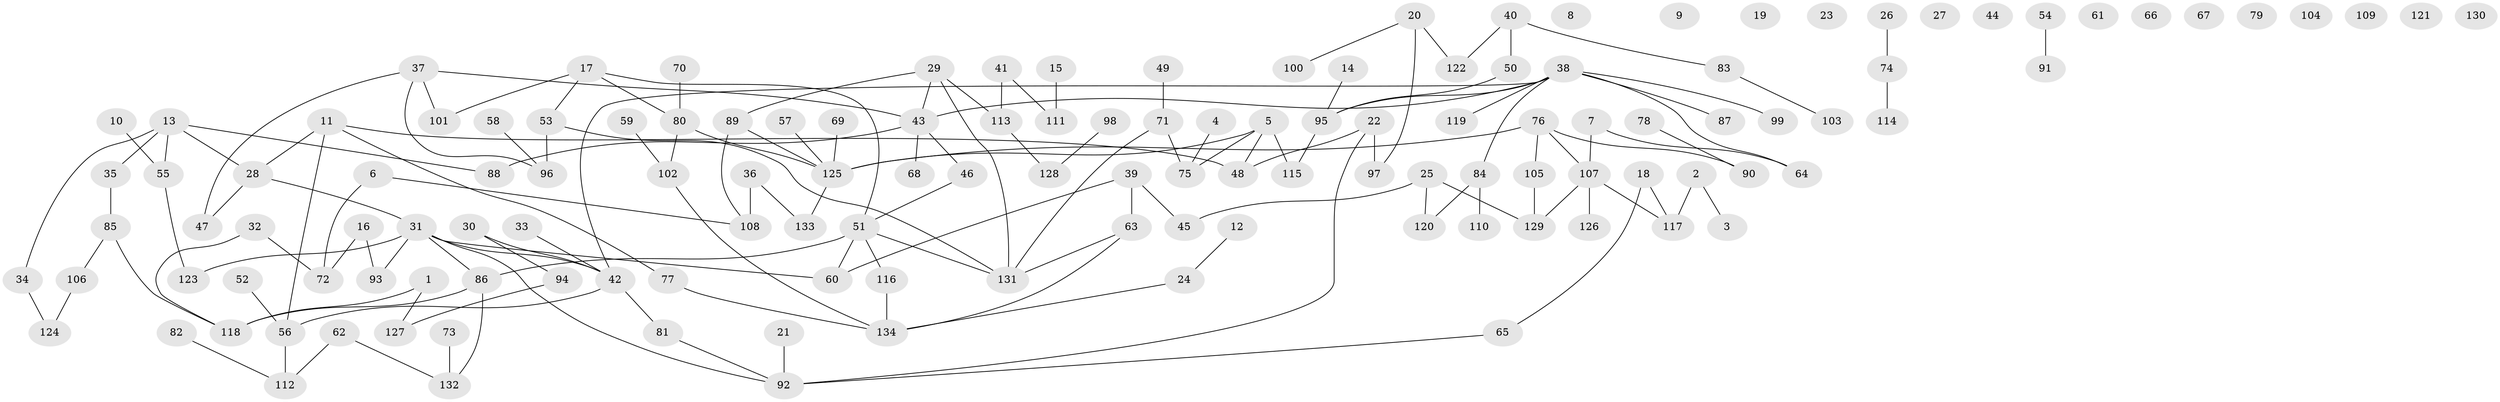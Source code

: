 // Generated by graph-tools (version 1.1) at 2025/12/03/09/25 04:12:54]
// undirected, 134 vertices, 150 edges
graph export_dot {
graph [start="1"]
  node [color=gray90,style=filled];
  1;
  2;
  3;
  4;
  5;
  6;
  7;
  8;
  9;
  10;
  11;
  12;
  13;
  14;
  15;
  16;
  17;
  18;
  19;
  20;
  21;
  22;
  23;
  24;
  25;
  26;
  27;
  28;
  29;
  30;
  31;
  32;
  33;
  34;
  35;
  36;
  37;
  38;
  39;
  40;
  41;
  42;
  43;
  44;
  45;
  46;
  47;
  48;
  49;
  50;
  51;
  52;
  53;
  54;
  55;
  56;
  57;
  58;
  59;
  60;
  61;
  62;
  63;
  64;
  65;
  66;
  67;
  68;
  69;
  70;
  71;
  72;
  73;
  74;
  75;
  76;
  77;
  78;
  79;
  80;
  81;
  82;
  83;
  84;
  85;
  86;
  87;
  88;
  89;
  90;
  91;
  92;
  93;
  94;
  95;
  96;
  97;
  98;
  99;
  100;
  101;
  102;
  103;
  104;
  105;
  106;
  107;
  108;
  109;
  110;
  111;
  112;
  113;
  114;
  115;
  116;
  117;
  118;
  119;
  120;
  121;
  122;
  123;
  124;
  125;
  126;
  127;
  128;
  129;
  130;
  131;
  132;
  133;
  134;
  1 -- 118;
  1 -- 127;
  2 -- 3;
  2 -- 117;
  4 -- 75;
  5 -- 48;
  5 -- 75;
  5 -- 115;
  5 -- 125;
  6 -- 72;
  6 -- 108;
  7 -- 64;
  7 -- 107;
  10 -- 55;
  11 -- 28;
  11 -- 48;
  11 -- 56;
  11 -- 77;
  12 -- 24;
  13 -- 28;
  13 -- 34;
  13 -- 35;
  13 -- 55;
  13 -- 88;
  14 -- 95;
  15 -- 111;
  16 -- 72;
  16 -- 93;
  17 -- 51;
  17 -- 53;
  17 -- 80;
  17 -- 101;
  18 -- 65;
  18 -- 117;
  20 -- 97;
  20 -- 100;
  20 -- 122;
  21 -- 92;
  22 -- 48;
  22 -- 92;
  22 -- 97;
  24 -- 134;
  25 -- 45;
  25 -- 120;
  25 -- 129;
  26 -- 74;
  28 -- 31;
  28 -- 47;
  29 -- 43;
  29 -- 89;
  29 -- 113;
  29 -- 131;
  30 -- 42;
  30 -- 94;
  31 -- 42;
  31 -- 60;
  31 -- 86;
  31 -- 92;
  31 -- 93;
  31 -- 123;
  32 -- 72;
  32 -- 118;
  33 -- 42;
  34 -- 124;
  35 -- 85;
  36 -- 108;
  36 -- 133;
  37 -- 43;
  37 -- 47;
  37 -- 96;
  37 -- 101;
  38 -- 42;
  38 -- 43;
  38 -- 64;
  38 -- 84;
  38 -- 87;
  38 -- 95;
  38 -- 99;
  38 -- 119;
  39 -- 45;
  39 -- 60;
  39 -- 63;
  40 -- 50;
  40 -- 83;
  40 -- 122;
  41 -- 111;
  41 -- 113;
  42 -- 56;
  42 -- 81;
  43 -- 46;
  43 -- 68;
  43 -- 88;
  46 -- 51;
  49 -- 71;
  50 -- 95;
  51 -- 60;
  51 -- 86;
  51 -- 116;
  51 -- 131;
  52 -- 56;
  53 -- 96;
  53 -- 131;
  54 -- 91;
  55 -- 123;
  56 -- 112;
  57 -- 125;
  58 -- 96;
  59 -- 102;
  62 -- 112;
  62 -- 132;
  63 -- 131;
  63 -- 134;
  65 -- 92;
  69 -- 125;
  70 -- 80;
  71 -- 75;
  71 -- 131;
  73 -- 132;
  74 -- 114;
  76 -- 90;
  76 -- 105;
  76 -- 107;
  76 -- 125;
  77 -- 134;
  78 -- 90;
  80 -- 102;
  80 -- 125;
  81 -- 92;
  82 -- 112;
  83 -- 103;
  84 -- 110;
  84 -- 120;
  85 -- 106;
  85 -- 118;
  86 -- 118;
  86 -- 132;
  89 -- 108;
  89 -- 125;
  94 -- 127;
  95 -- 115;
  98 -- 128;
  102 -- 134;
  105 -- 129;
  106 -- 124;
  107 -- 117;
  107 -- 126;
  107 -- 129;
  113 -- 128;
  116 -- 134;
  125 -- 133;
}

